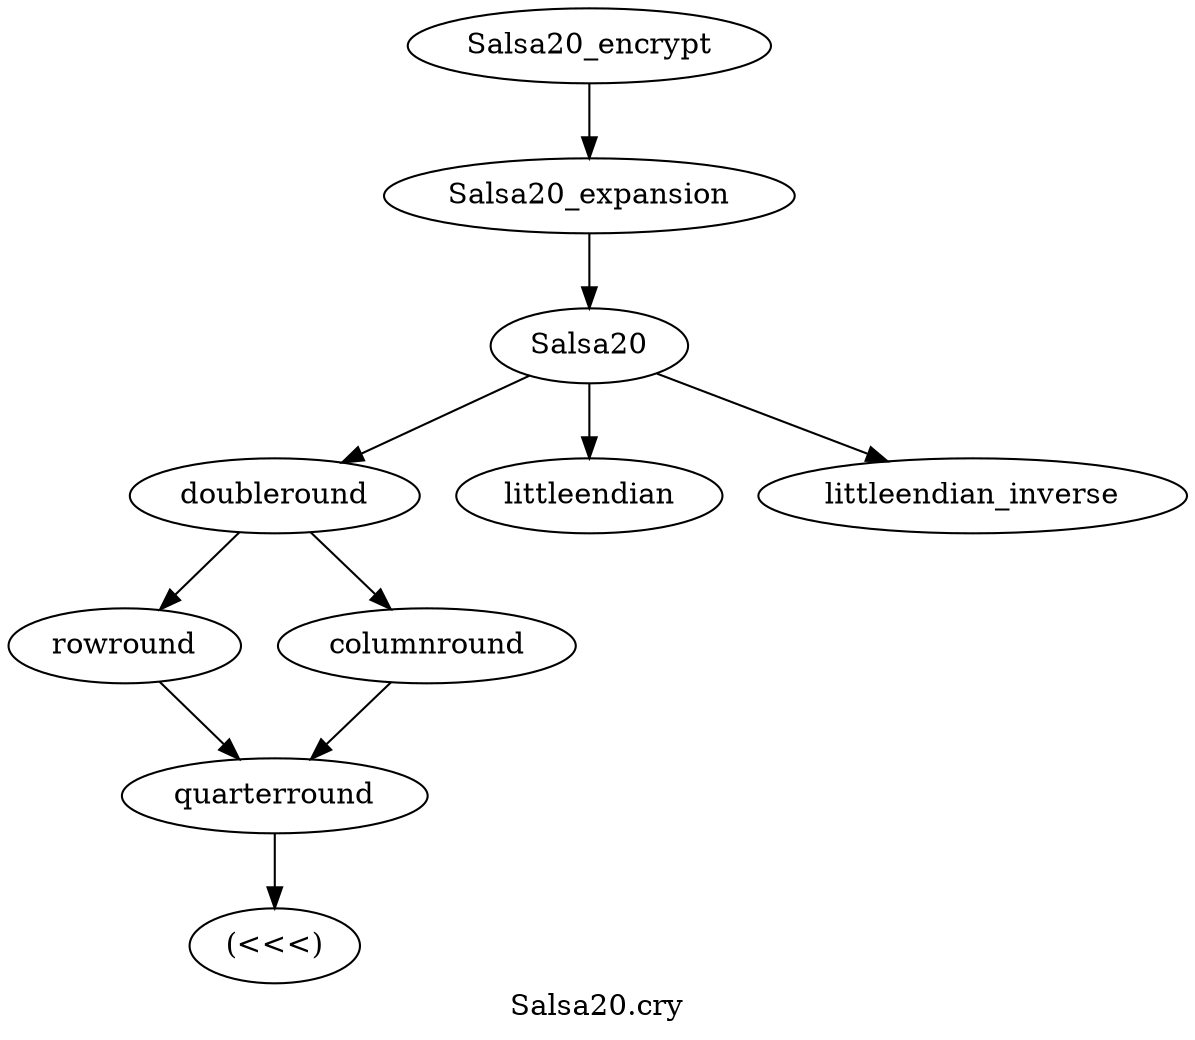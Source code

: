 digraph "Salsa20.cry" {
	label="Salsa20.cry";

	rotl [label="(<<<)"];
	quarterround;
	rowround;
	columnround;
	doubleround;
	littleendian;
	littleendian_inverse;
	Salsa20;
	Salsa20_expansion;
	Salsa20_encrypt;

	quarterround -> rotl;
	rowround -> quarterround;
	columnround -> quarterround;
	doubleround -> columnround;
	doubleround -> rowround;
	Salsa20 -> littleendian;
	Salsa20 -> littleendian_inverse;
	Salsa20 -> doubleround;
	Salsa20_expansion -> Salsa20;
	Salsa20_encrypt -> Salsa20_expansion;
}
